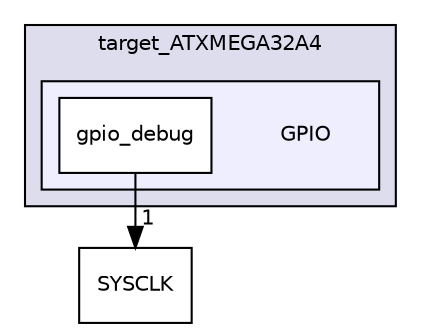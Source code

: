 digraph "target_ATXMEGA32A4/GPIO" {
  compound=true
  node [ fontsize="10", fontname="Helvetica"];
  edge [ labelfontsize="10", labelfontname="Helvetica"];
  subgraph clusterdir_4d3086cb5a005cf66789cee29374f6b0 {
    graph [ bgcolor="#ddddee", pencolor="black", label="target_ATXMEGA32A4" fontname="Helvetica", fontsize="10", URL="dir_4d3086cb5a005cf66789cee29374f6b0.html"]
  subgraph clusterdir_542572e8d37375c3f3369ee7fe6371f6 {
    graph [ bgcolor="#eeeeff", pencolor="black", label="" URL="dir_542572e8d37375c3f3369ee7fe6371f6.html"];
    dir_542572e8d37375c3f3369ee7fe6371f6 [shape=plaintext label="GPIO"];
    dir_cdeb3da6cbc6366e04ba8fa2bc4684c3 [shape=box label="gpio_debug" color="black" fillcolor="white" style="filled" URL="dir_cdeb3da6cbc6366e04ba8fa2bc4684c3.html"];
  }
  }
  dir_c8a9b24e70ca0c90adeff1774c546ea7 [shape=box label="SYSCLK" URL="dir_c8a9b24e70ca0c90adeff1774c546ea7.html"];
  dir_cdeb3da6cbc6366e04ba8fa2bc4684c3->dir_c8a9b24e70ca0c90adeff1774c546ea7 [headlabel="1", labeldistance=1.5 headhref="dir_000005_000007.html"];
}
